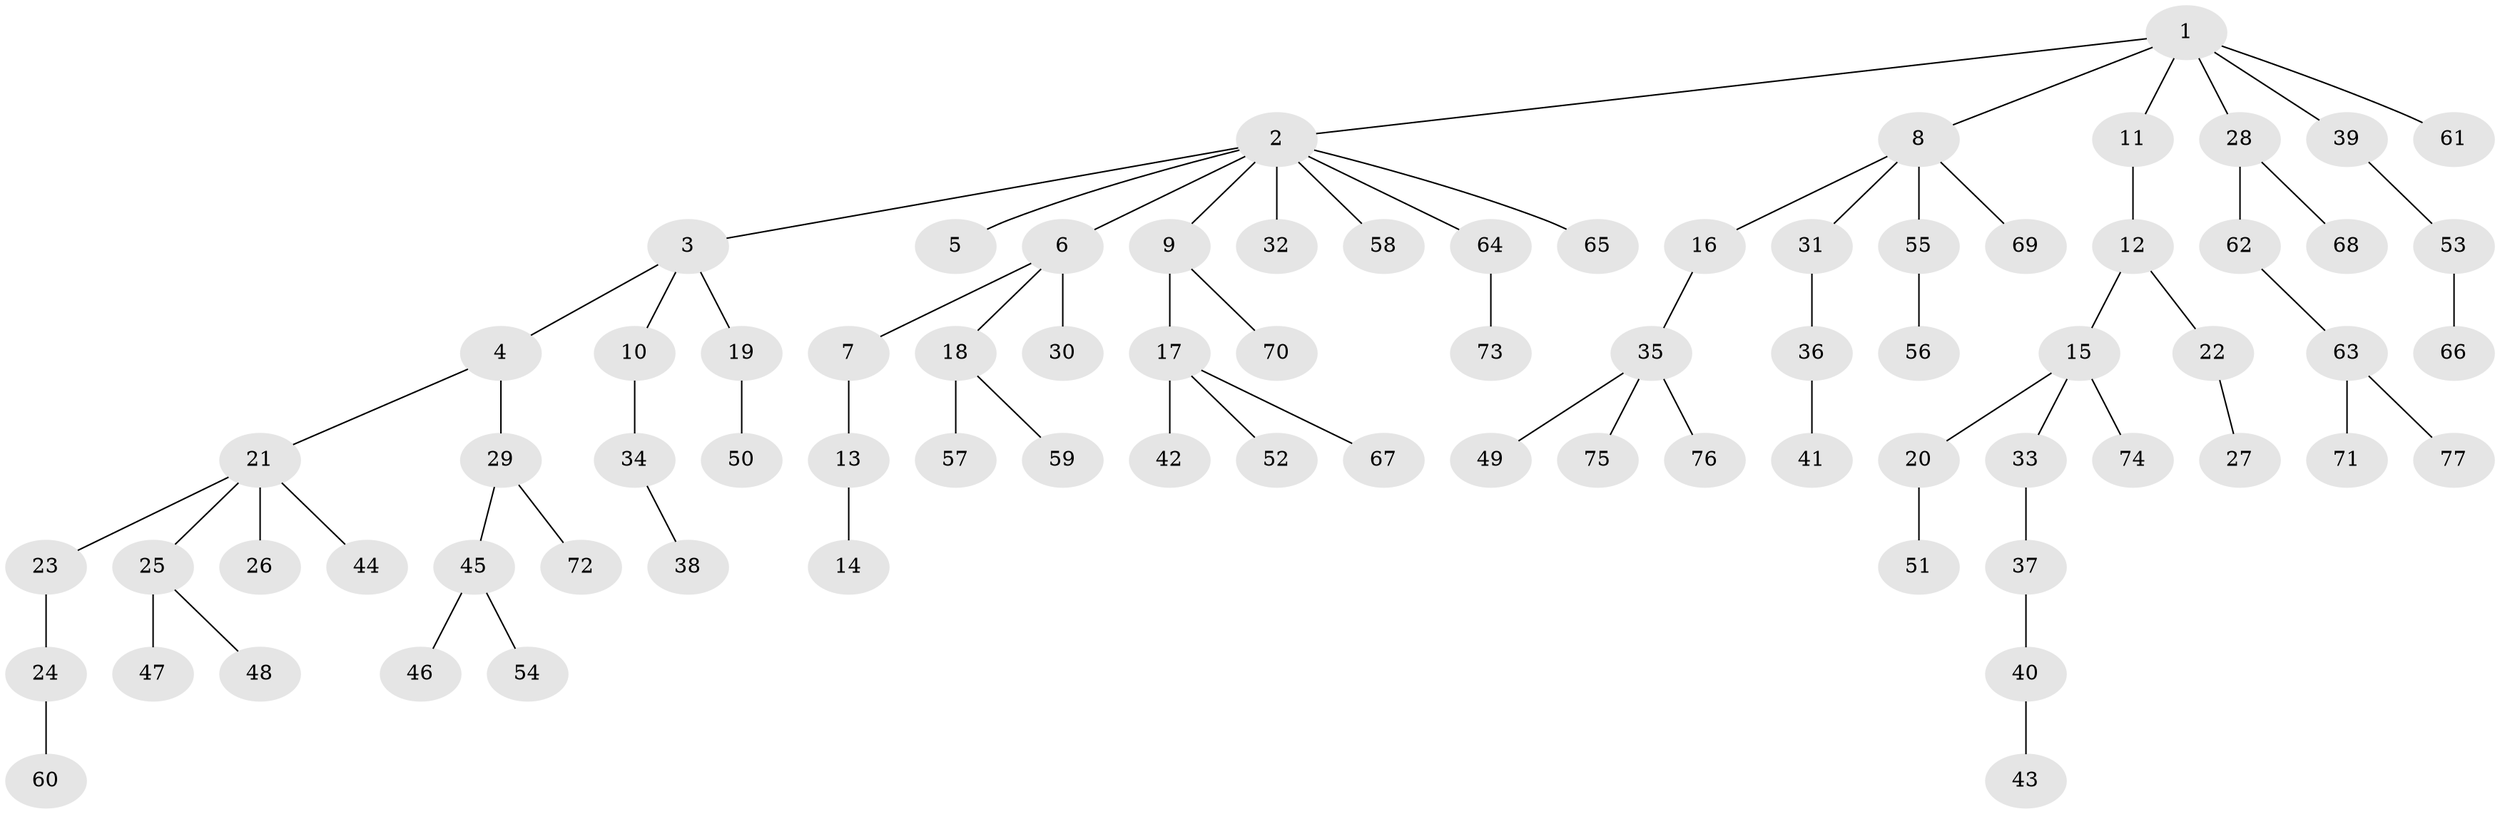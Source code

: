 // Generated by graph-tools (version 1.1) at 2025/11/02/27/25 16:11:27]
// undirected, 77 vertices, 76 edges
graph export_dot {
graph [start="1"]
  node [color=gray90,style=filled];
  1;
  2;
  3;
  4;
  5;
  6;
  7;
  8;
  9;
  10;
  11;
  12;
  13;
  14;
  15;
  16;
  17;
  18;
  19;
  20;
  21;
  22;
  23;
  24;
  25;
  26;
  27;
  28;
  29;
  30;
  31;
  32;
  33;
  34;
  35;
  36;
  37;
  38;
  39;
  40;
  41;
  42;
  43;
  44;
  45;
  46;
  47;
  48;
  49;
  50;
  51;
  52;
  53;
  54;
  55;
  56;
  57;
  58;
  59;
  60;
  61;
  62;
  63;
  64;
  65;
  66;
  67;
  68;
  69;
  70;
  71;
  72;
  73;
  74;
  75;
  76;
  77;
  1 -- 2;
  1 -- 8;
  1 -- 11;
  1 -- 28;
  1 -- 39;
  1 -- 61;
  2 -- 3;
  2 -- 5;
  2 -- 6;
  2 -- 9;
  2 -- 32;
  2 -- 58;
  2 -- 64;
  2 -- 65;
  3 -- 4;
  3 -- 10;
  3 -- 19;
  4 -- 21;
  4 -- 29;
  6 -- 7;
  6 -- 18;
  6 -- 30;
  7 -- 13;
  8 -- 16;
  8 -- 31;
  8 -- 55;
  8 -- 69;
  9 -- 17;
  9 -- 70;
  10 -- 34;
  11 -- 12;
  12 -- 15;
  12 -- 22;
  13 -- 14;
  15 -- 20;
  15 -- 33;
  15 -- 74;
  16 -- 35;
  17 -- 42;
  17 -- 52;
  17 -- 67;
  18 -- 57;
  18 -- 59;
  19 -- 50;
  20 -- 51;
  21 -- 23;
  21 -- 25;
  21 -- 26;
  21 -- 44;
  22 -- 27;
  23 -- 24;
  24 -- 60;
  25 -- 47;
  25 -- 48;
  28 -- 62;
  28 -- 68;
  29 -- 45;
  29 -- 72;
  31 -- 36;
  33 -- 37;
  34 -- 38;
  35 -- 49;
  35 -- 75;
  35 -- 76;
  36 -- 41;
  37 -- 40;
  39 -- 53;
  40 -- 43;
  45 -- 46;
  45 -- 54;
  53 -- 66;
  55 -- 56;
  62 -- 63;
  63 -- 71;
  63 -- 77;
  64 -- 73;
}
